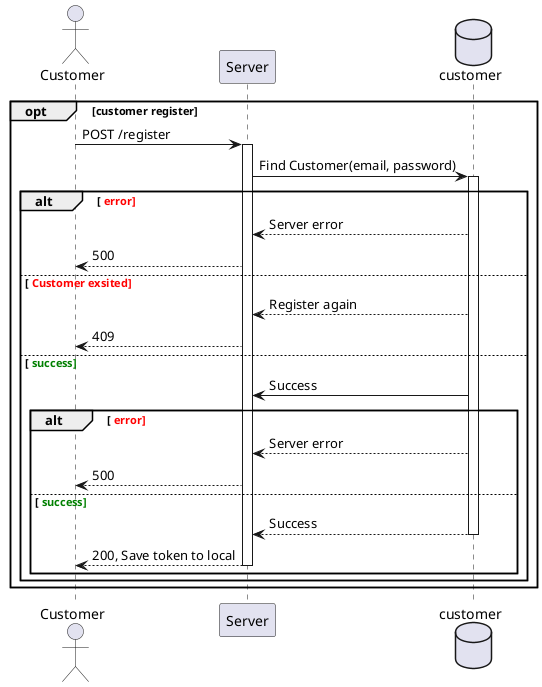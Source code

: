 @startuml register
    actor Customer
    participant Server
    database customer

    opt customer register
        Customer -> Server: POST /register
        activate Server
        Server -> customer: Find Customer(email, password)
        activate customer

        alt <font color=Red> error
            Server <-- customer: Server error 
            Customer <-- Server: 500

        else <font color=Red> Customer exsited
            Server <-- customer: Register again
            Customer <-- Server: 409

        else <font color=Green> success 
            Server <- customer: Success 
            alt <font color=Red> error
                Server <-- customer: Server error
                Customer <-- Server: 500

            else <font color=Green> success
                Server <-- customer: Success
                deactivate customer
                Customer <-- Server: 200, Save token to local
                deactivate Server
            end
        end 
    end

@enduml